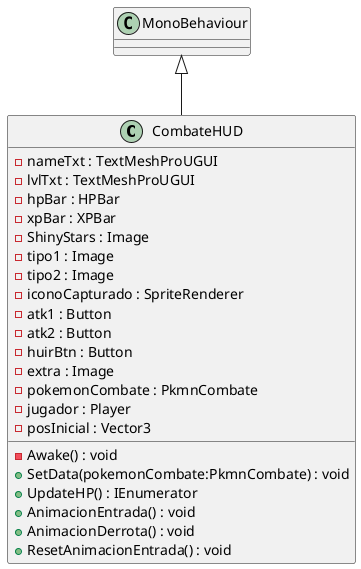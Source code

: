 @startuml
class CombateHUD {
    - nameTxt : TextMeshProUGUI
    - lvlTxt : TextMeshProUGUI
    - hpBar : HPBar
    - xpBar : XPBar
    - ShinyStars : Image
    - tipo1 : Image
    - tipo2 : Image
    - iconoCapturado : SpriteRenderer
    - atk1 : Button
    - atk2 : Button
    - huirBtn : Button
    - extra : Image
    - pokemonCombate : PkmnCombate
    - jugador : Player
    - posInicial : Vector3
    - Awake() : void
    + SetData(pokemonCombate:PkmnCombate) : void
    + UpdateHP() : IEnumerator
    + AnimacionEntrada() : void
    + AnimacionDerrota() : void
    + ResetAnimacionEntrada() : void
}
MonoBehaviour <|-- CombateHUD
@enduml
